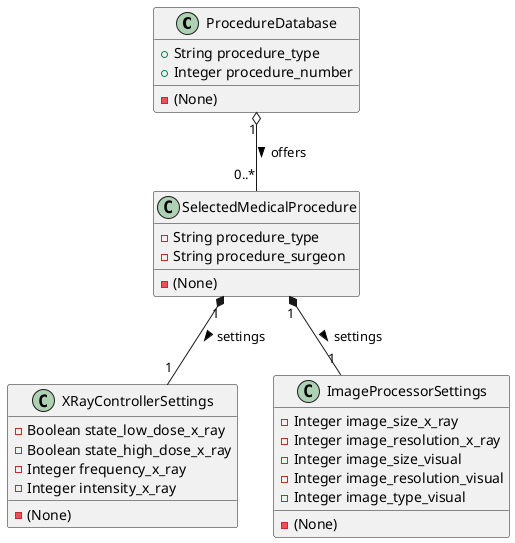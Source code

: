 @startuml class-diagram

' Aggregation example
class ProcedureDatabase {
    +String procedure_type
    +Integer procedure_number

    -(None)
}

ProcedureDatabase "1" o-- "0..*" SelectedMedicalProcedure : offers >

' Definition of classes
class SelectedMedicalProcedure {
    - String procedure_type
    - String procedure_surgeon

    -(None)
}

class XRayControllerSettings {
    - Boolean state_low_dose_x_ray
    - Boolean state_high_dose_x_ray
    - Integer frequency_x_ray
    - Integer intensity_x_ray

    -(None)
}

class ImageProcessorSettings {
    -Integer image_size_x_ray
    -Integer image_resolution_x_ray
    -Integer image_size_visual
    -Integer image_resolution_visual
    -Integer image_type_visual

    -(None)
}

' Definition of relationships
SelectedMedicalProcedure "1" *-- "1" XRayControllerSettings : settings >
SelectedMedicalProcedure "1" *-- "1" ImageProcessorSettings : settings >

'' Generalization example (assuming some shared attributes or behavior among different types of procedures)
'class SpecialProcedure {
'    +String specialEquipmentRequired
'}
'
'SpecialProcedure -|> SelectedMedicalProcedure

@enduml